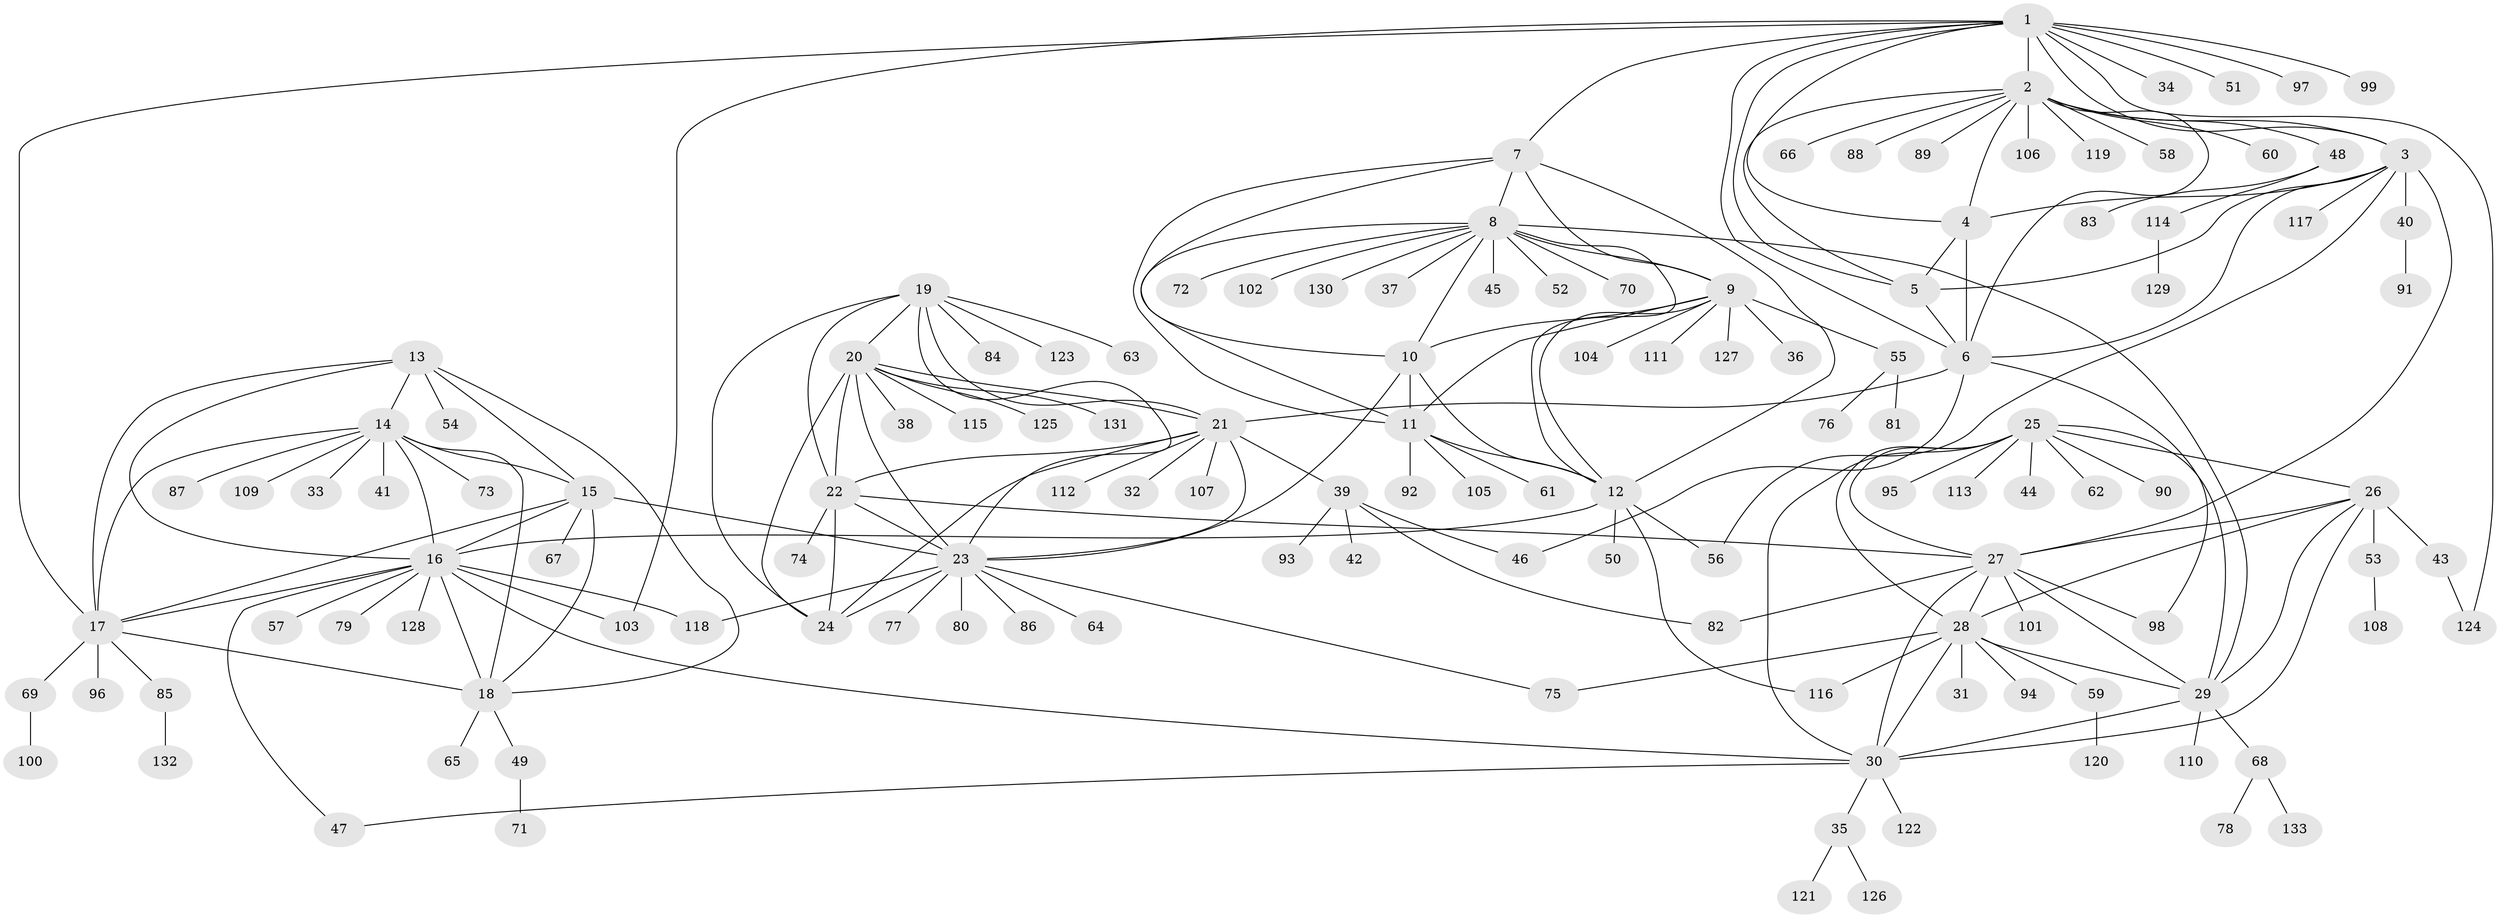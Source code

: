 // coarse degree distribution, {14: 0.018518518518518517, 10: 0.027777777777777776, 7: 0.027777777777777776, 3: 0.027777777777777776, 5: 0.018518518518518517, 17: 0.009259259259259259, 9: 0.027777777777777776, 6: 0.018518518518518517, 8: 0.027777777777777776, 12: 0.009259259259259259, 1: 0.6666666666666666, 2: 0.1111111111111111, 4: 0.009259259259259259}
// Generated by graph-tools (version 1.1) at 2025/52/02/27/25 19:52:14]
// undirected, 133 vertices, 198 edges
graph export_dot {
graph [start="1"]
  node [color=gray90,style=filled];
  1;
  2;
  3;
  4;
  5;
  6;
  7;
  8;
  9;
  10;
  11;
  12;
  13;
  14;
  15;
  16;
  17;
  18;
  19;
  20;
  21;
  22;
  23;
  24;
  25;
  26;
  27;
  28;
  29;
  30;
  31;
  32;
  33;
  34;
  35;
  36;
  37;
  38;
  39;
  40;
  41;
  42;
  43;
  44;
  45;
  46;
  47;
  48;
  49;
  50;
  51;
  52;
  53;
  54;
  55;
  56;
  57;
  58;
  59;
  60;
  61;
  62;
  63;
  64;
  65;
  66;
  67;
  68;
  69;
  70;
  71;
  72;
  73;
  74;
  75;
  76;
  77;
  78;
  79;
  80;
  81;
  82;
  83;
  84;
  85;
  86;
  87;
  88;
  89;
  90;
  91;
  92;
  93;
  94;
  95;
  96;
  97;
  98;
  99;
  100;
  101;
  102;
  103;
  104;
  105;
  106;
  107;
  108;
  109;
  110;
  111;
  112;
  113;
  114;
  115;
  116;
  117;
  118;
  119;
  120;
  121;
  122;
  123;
  124;
  125;
  126;
  127;
  128;
  129;
  130;
  131;
  132;
  133;
  1 -- 2;
  1 -- 3;
  1 -- 4;
  1 -- 5;
  1 -- 6;
  1 -- 7;
  1 -- 17;
  1 -- 34;
  1 -- 51;
  1 -- 97;
  1 -- 99;
  1 -- 103;
  1 -- 124;
  2 -- 3;
  2 -- 4;
  2 -- 5;
  2 -- 6;
  2 -- 48;
  2 -- 58;
  2 -- 60;
  2 -- 66;
  2 -- 88;
  2 -- 89;
  2 -- 106;
  2 -- 119;
  3 -- 4;
  3 -- 5;
  3 -- 6;
  3 -- 27;
  3 -- 40;
  3 -- 56;
  3 -- 117;
  4 -- 5;
  4 -- 6;
  5 -- 6;
  6 -- 21;
  6 -- 46;
  6 -- 98;
  7 -- 8;
  7 -- 9;
  7 -- 10;
  7 -- 11;
  7 -- 12;
  8 -- 9;
  8 -- 10;
  8 -- 11;
  8 -- 12;
  8 -- 29;
  8 -- 37;
  8 -- 45;
  8 -- 52;
  8 -- 70;
  8 -- 72;
  8 -- 102;
  8 -- 130;
  9 -- 10;
  9 -- 11;
  9 -- 12;
  9 -- 36;
  9 -- 55;
  9 -- 104;
  9 -- 111;
  9 -- 127;
  10 -- 11;
  10 -- 12;
  10 -- 23;
  11 -- 12;
  11 -- 61;
  11 -- 92;
  11 -- 105;
  12 -- 16;
  12 -- 50;
  12 -- 56;
  12 -- 116;
  13 -- 14;
  13 -- 15;
  13 -- 16;
  13 -- 17;
  13 -- 18;
  13 -- 54;
  14 -- 15;
  14 -- 16;
  14 -- 17;
  14 -- 18;
  14 -- 33;
  14 -- 41;
  14 -- 73;
  14 -- 87;
  14 -- 109;
  15 -- 16;
  15 -- 17;
  15 -- 18;
  15 -- 23;
  15 -- 67;
  16 -- 17;
  16 -- 18;
  16 -- 30;
  16 -- 47;
  16 -- 57;
  16 -- 79;
  16 -- 103;
  16 -- 118;
  16 -- 128;
  17 -- 18;
  17 -- 69;
  17 -- 85;
  17 -- 96;
  18 -- 49;
  18 -- 65;
  19 -- 20;
  19 -- 21;
  19 -- 22;
  19 -- 23;
  19 -- 24;
  19 -- 63;
  19 -- 84;
  19 -- 123;
  20 -- 21;
  20 -- 22;
  20 -- 23;
  20 -- 24;
  20 -- 38;
  20 -- 115;
  20 -- 125;
  20 -- 131;
  21 -- 22;
  21 -- 23;
  21 -- 24;
  21 -- 32;
  21 -- 39;
  21 -- 107;
  21 -- 112;
  22 -- 23;
  22 -- 24;
  22 -- 27;
  22 -- 74;
  23 -- 24;
  23 -- 64;
  23 -- 75;
  23 -- 77;
  23 -- 80;
  23 -- 86;
  23 -- 118;
  25 -- 26;
  25 -- 27;
  25 -- 28;
  25 -- 29;
  25 -- 30;
  25 -- 44;
  25 -- 62;
  25 -- 90;
  25 -- 95;
  25 -- 113;
  26 -- 27;
  26 -- 28;
  26 -- 29;
  26 -- 30;
  26 -- 43;
  26 -- 53;
  27 -- 28;
  27 -- 29;
  27 -- 30;
  27 -- 82;
  27 -- 98;
  27 -- 101;
  28 -- 29;
  28 -- 30;
  28 -- 31;
  28 -- 59;
  28 -- 75;
  28 -- 94;
  28 -- 116;
  29 -- 30;
  29 -- 68;
  29 -- 110;
  30 -- 35;
  30 -- 47;
  30 -- 122;
  35 -- 121;
  35 -- 126;
  39 -- 42;
  39 -- 46;
  39 -- 82;
  39 -- 93;
  40 -- 91;
  43 -- 124;
  48 -- 83;
  48 -- 114;
  49 -- 71;
  53 -- 108;
  55 -- 76;
  55 -- 81;
  59 -- 120;
  68 -- 78;
  68 -- 133;
  69 -- 100;
  85 -- 132;
  114 -- 129;
}

